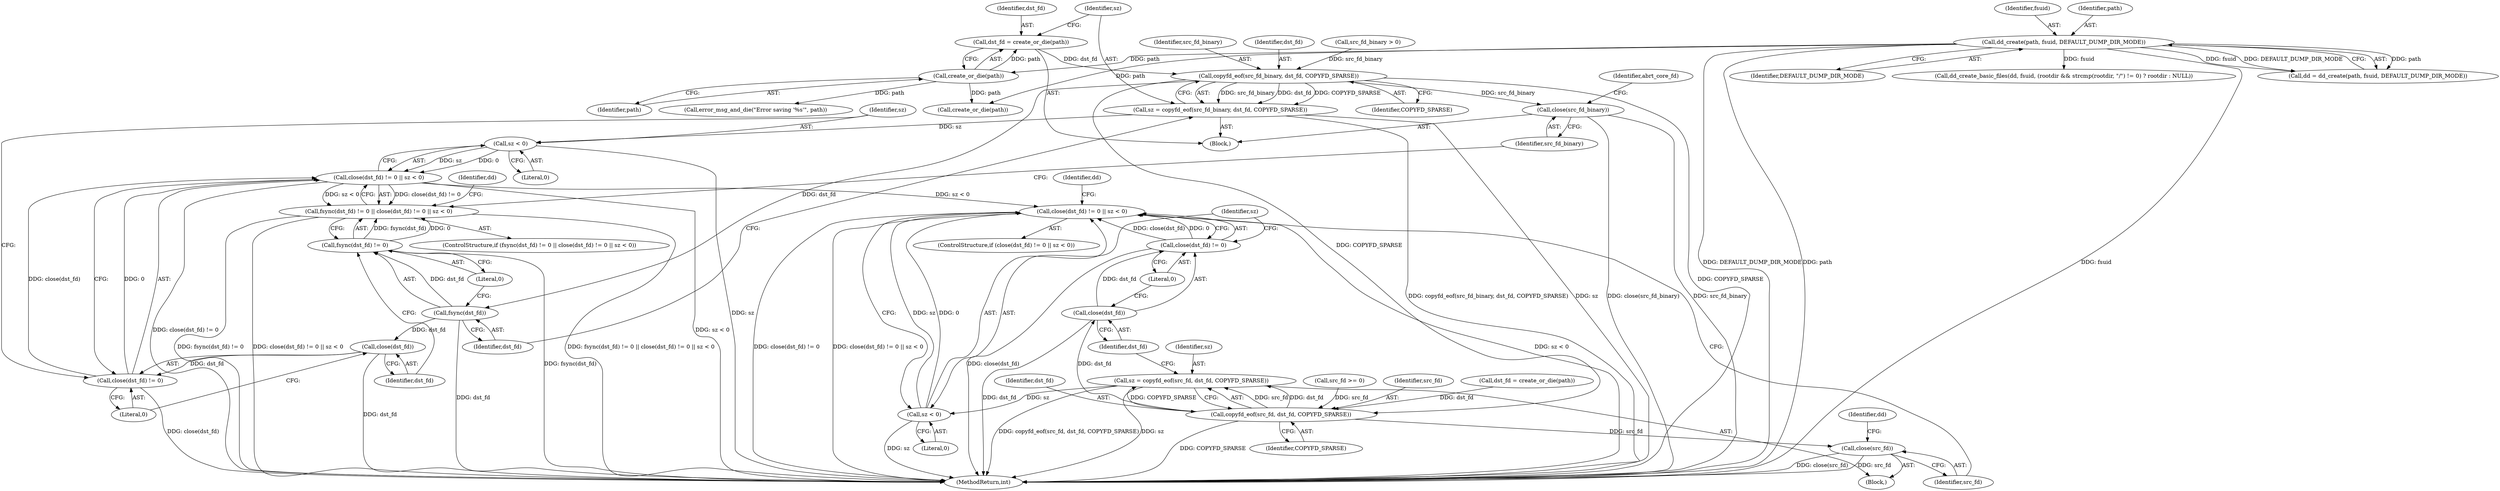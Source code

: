 digraph "0_abrt_4f2c1ddd3e3b81d2d5146b883115371f1cada9f9@API" {
"1000865" [label="(Call,dst_fd = create_or_die(path))"];
"1000867" [label="(Call,create_or_die(path))"];
"1000618" [label="(Call,dd_create(path, fsuid, DEFAULT_DUMP_DIR_MODE))"];
"1000872" [label="(Call,copyfd_eof(src_fd_binary, dst_fd, COPYFD_SPARSE))"];
"1000870" [label="(Call,sz = copyfd_eof(src_fd_binary, dst_fd, COPYFD_SPARSE))"];
"1000887" [label="(Call,sz < 0)"];
"1000882" [label="(Call,close(dst_fd) != 0 || sz < 0)"];
"1000877" [label="(Call,fsync(dst_fd) != 0 || close(dst_fd) != 0 || sz < 0)"];
"1001029" [label="(Call,close(dst_fd) != 0 || sz < 0)"];
"1000879" [label="(Call,fsync(dst_fd))"];
"1000878" [label="(Call,fsync(dst_fd) != 0)"];
"1000884" [label="(Call,close(dst_fd))"];
"1000883" [label="(Call,close(dst_fd) != 0)"];
"1000896" [label="(Call,close(src_fd_binary))"];
"1001024" [label="(Call,copyfd_eof(src_fd, dst_fd, COPYFD_SPARSE))"];
"1001022" [label="(Call,sz = copyfd_eof(src_fd, dst_fd, COPYFD_SPARSE))"];
"1001034" [label="(Call,sz < 0)"];
"1001031" [label="(Call,close(dst_fd))"];
"1001030" [label="(Call,close(dst_fd) != 0)"];
"1001043" [label="(Call,close(src_fd))"];
"1000889" [label="(Literal,0)"];
"1000881" [label="(Literal,0)"];
"1001033" [label="(Literal,0)"];
"1000882" [label="(Call,close(dst_fd) != 0 || sz < 0)"];
"1000618" [label="(Call,dd_create(path, fsuid, DEFAULT_DUMP_DIR_MODE))"];
"1000630" [label="(Call,dd_create_basic_files(dd, fsuid, (rootdir && strcmp(rootdir, \"/\") != 0) ? rootdir : NULL))"];
"1000896" [label="(Call,close(src_fd_binary))"];
"1001039" [label="(Identifier,dd)"];
"1000885" [label="(Identifier,dst_fd)"];
"1001043" [label="(Call,close(src_fd))"];
"1001007" [label="(Call,src_fd >= 0)"];
"1000878" [label="(Call,fsync(dst_fd) != 0)"];
"1000892" [label="(Identifier,dd)"];
"1000616" [label="(Call,dd = dd_create(path, fsuid, DEFAULT_DUMP_DIR_MODE))"];
"1000886" [label="(Literal,0)"];
"1000873" [label="(Identifier,src_fd_binary)"];
"1001025" [label="(Identifier,src_fd)"];
"1000863" [label="(Block,)"];
"1001017" [label="(Call,dst_fd = create_or_die(path))"];
"1001034" [label="(Call,sz < 0)"];
"1000884" [label="(Call,close(dst_fd))"];
"1001010" [label="(Block,)"];
"1001029" [label="(Call,close(dst_fd) != 0 || sz < 0)"];
"1001044" [label="(Identifier,src_fd)"];
"1000621" [label="(Identifier,DEFAULT_DUMP_DIR_MODE)"];
"1001032" [label="(Identifier,dst_fd)"];
"1001026" [label="(Identifier,dst_fd)"];
"1000887" [label="(Call,sz < 0)"];
"1001030" [label="(Call,close(dst_fd) != 0)"];
"1000871" [label="(Identifier,sz)"];
"1001027" [label="(Identifier,COPYFD_SPARSE)"];
"1000867" [label="(Call,create_or_die(path))"];
"1000888" [label="(Identifier,sz)"];
"1000619" [label="(Identifier,path)"];
"1000620" [label="(Identifier,fsuid)"];
"1000872" [label="(Call,copyfd_eof(src_fd_binary, dst_fd, COPYFD_SPARSE))"];
"1001046" [label="(Identifier,dd)"];
"1001023" [label="(Identifier,sz)"];
"1000900" [label="(Identifier,abrt_core_fd)"];
"1000874" [label="(Identifier,dst_fd)"];
"1001028" [label="(ControlStructure,if (close(dst_fd) != 0 || sz < 0))"];
"1001024" [label="(Call,copyfd_eof(src_fd, dst_fd, COPYFD_SPARSE))"];
"1001022" [label="(Call,sz = copyfd_eof(src_fd, dst_fd, COPYFD_SPARSE))"];
"1001036" [label="(Literal,0)"];
"1000879" [label="(Call,fsync(dst_fd))"];
"1000870" [label="(Call,sz = copyfd_eof(src_fd_binary, dst_fd, COPYFD_SPARSE))"];
"1000860" [label="(Call,src_fd_binary > 0)"];
"1000893" [label="(Call,error_msg_and_die(\"Error saving '%s'\", path))"];
"1001180" [label="(MethodReturn,int)"];
"1000868" [label="(Identifier,path)"];
"1000901" [label="(Call,create_or_die(path))"];
"1000865" [label="(Call,dst_fd = create_or_die(path))"];
"1000880" [label="(Identifier,dst_fd)"];
"1000877" [label="(Call,fsync(dst_fd) != 0 || close(dst_fd) != 0 || sz < 0)"];
"1000876" [label="(ControlStructure,if (fsync(dst_fd) != 0 || close(dst_fd) != 0 || sz < 0))"];
"1000897" [label="(Identifier,src_fd_binary)"];
"1001035" [label="(Identifier,sz)"];
"1001031" [label="(Call,close(dst_fd))"];
"1000866" [label="(Identifier,dst_fd)"];
"1000883" [label="(Call,close(dst_fd) != 0)"];
"1000875" [label="(Identifier,COPYFD_SPARSE)"];
"1000865" -> "1000863"  [label="AST: "];
"1000865" -> "1000867"  [label="CFG: "];
"1000866" -> "1000865"  [label="AST: "];
"1000867" -> "1000865"  [label="AST: "];
"1000871" -> "1000865"  [label="CFG: "];
"1000867" -> "1000865"  [label="DDG: path"];
"1000865" -> "1000872"  [label="DDG: dst_fd"];
"1000867" -> "1000868"  [label="CFG: "];
"1000868" -> "1000867"  [label="AST: "];
"1000618" -> "1000867"  [label="DDG: path"];
"1000867" -> "1000893"  [label="DDG: path"];
"1000867" -> "1000901"  [label="DDG: path"];
"1000618" -> "1000616"  [label="AST: "];
"1000618" -> "1000621"  [label="CFG: "];
"1000619" -> "1000618"  [label="AST: "];
"1000620" -> "1000618"  [label="AST: "];
"1000621" -> "1000618"  [label="AST: "];
"1000616" -> "1000618"  [label="CFG: "];
"1000618" -> "1001180"  [label="DDG: DEFAULT_DUMP_DIR_MODE"];
"1000618" -> "1001180"  [label="DDG: path"];
"1000618" -> "1001180"  [label="DDG: fsuid"];
"1000618" -> "1000616"  [label="DDG: path"];
"1000618" -> "1000616"  [label="DDG: fsuid"];
"1000618" -> "1000616"  [label="DDG: DEFAULT_DUMP_DIR_MODE"];
"1000618" -> "1000630"  [label="DDG: fsuid"];
"1000618" -> "1000901"  [label="DDG: path"];
"1000872" -> "1000870"  [label="AST: "];
"1000872" -> "1000875"  [label="CFG: "];
"1000873" -> "1000872"  [label="AST: "];
"1000874" -> "1000872"  [label="AST: "];
"1000875" -> "1000872"  [label="AST: "];
"1000870" -> "1000872"  [label="CFG: "];
"1000872" -> "1001180"  [label="DDG: COPYFD_SPARSE"];
"1000872" -> "1000870"  [label="DDG: src_fd_binary"];
"1000872" -> "1000870"  [label="DDG: dst_fd"];
"1000872" -> "1000870"  [label="DDG: COPYFD_SPARSE"];
"1000860" -> "1000872"  [label="DDG: src_fd_binary"];
"1000872" -> "1000879"  [label="DDG: dst_fd"];
"1000872" -> "1000896"  [label="DDG: src_fd_binary"];
"1000872" -> "1001024"  [label="DDG: COPYFD_SPARSE"];
"1000870" -> "1000863"  [label="AST: "];
"1000871" -> "1000870"  [label="AST: "];
"1000880" -> "1000870"  [label="CFG: "];
"1000870" -> "1001180"  [label="DDG: copyfd_eof(src_fd_binary, dst_fd, COPYFD_SPARSE)"];
"1000870" -> "1001180"  [label="DDG: sz"];
"1000870" -> "1000887"  [label="DDG: sz"];
"1000887" -> "1000882"  [label="AST: "];
"1000887" -> "1000889"  [label="CFG: "];
"1000888" -> "1000887"  [label="AST: "];
"1000889" -> "1000887"  [label="AST: "];
"1000882" -> "1000887"  [label="CFG: "];
"1000887" -> "1001180"  [label="DDG: sz"];
"1000887" -> "1000882"  [label="DDG: sz"];
"1000887" -> "1000882"  [label="DDG: 0"];
"1000882" -> "1000877"  [label="AST: "];
"1000882" -> "1000883"  [label="CFG: "];
"1000883" -> "1000882"  [label="AST: "];
"1000877" -> "1000882"  [label="CFG: "];
"1000882" -> "1001180"  [label="DDG: close(dst_fd) != 0"];
"1000882" -> "1001180"  [label="DDG: sz < 0"];
"1000882" -> "1000877"  [label="DDG: close(dst_fd) != 0"];
"1000882" -> "1000877"  [label="DDG: sz < 0"];
"1000883" -> "1000882"  [label="DDG: close(dst_fd)"];
"1000883" -> "1000882"  [label="DDG: 0"];
"1000882" -> "1001029"  [label="DDG: sz < 0"];
"1000877" -> "1000876"  [label="AST: "];
"1000877" -> "1000878"  [label="CFG: "];
"1000878" -> "1000877"  [label="AST: "];
"1000892" -> "1000877"  [label="CFG: "];
"1000897" -> "1000877"  [label="CFG: "];
"1000877" -> "1001180"  [label="DDG: fsync(dst_fd) != 0"];
"1000877" -> "1001180"  [label="DDG: close(dst_fd) != 0 || sz < 0"];
"1000877" -> "1001180"  [label="DDG: fsync(dst_fd) != 0 || close(dst_fd) != 0 || sz < 0"];
"1000878" -> "1000877"  [label="DDG: fsync(dst_fd)"];
"1000878" -> "1000877"  [label="DDG: 0"];
"1001029" -> "1001028"  [label="AST: "];
"1001029" -> "1001030"  [label="CFG: "];
"1001029" -> "1001034"  [label="CFG: "];
"1001030" -> "1001029"  [label="AST: "];
"1001034" -> "1001029"  [label="AST: "];
"1001039" -> "1001029"  [label="CFG: "];
"1001044" -> "1001029"  [label="CFG: "];
"1001029" -> "1001180"  [label="DDG: close(dst_fd) != 0"];
"1001029" -> "1001180"  [label="DDG: close(dst_fd) != 0 || sz < 0"];
"1001029" -> "1001180"  [label="DDG: sz < 0"];
"1001030" -> "1001029"  [label="DDG: close(dst_fd)"];
"1001030" -> "1001029"  [label="DDG: 0"];
"1001034" -> "1001029"  [label="DDG: sz"];
"1001034" -> "1001029"  [label="DDG: 0"];
"1000879" -> "1000878"  [label="AST: "];
"1000879" -> "1000880"  [label="CFG: "];
"1000880" -> "1000879"  [label="AST: "];
"1000881" -> "1000879"  [label="CFG: "];
"1000879" -> "1001180"  [label="DDG: dst_fd"];
"1000879" -> "1000878"  [label="DDG: dst_fd"];
"1000879" -> "1000884"  [label="DDG: dst_fd"];
"1000878" -> "1000881"  [label="CFG: "];
"1000881" -> "1000878"  [label="AST: "];
"1000885" -> "1000878"  [label="CFG: "];
"1000878" -> "1001180"  [label="DDG: fsync(dst_fd)"];
"1000884" -> "1000883"  [label="AST: "];
"1000884" -> "1000885"  [label="CFG: "];
"1000885" -> "1000884"  [label="AST: "];
"1000886" -> "1000884"  [label="CFG: "];
"1000884" -> "1001180"  [label="DDG: dst_fd"];
"1000884" -> "1000883"  [label="DDG: dst_fd"];
"1000883" -> "1000886"  [label="CFG: "];
"1000886" -> "1000883"  [label="AST: "];
"1000888" -> "1000883"  [label="CFG: "];
"1000883" -> "1001180"  [label="DDG: close(dst_fd)"];
"1000896" -> "1000863"  [label="AST: "];
"1000896" -> "1000897"  [label="CFG: "];
"1000897" -> "1000896"  [label="AST: "];
"1000900" -> "1000896"  [label="CFG: "];
"1000896" -> "1001180"  [label="DDG: src_fd_binary"];
"1000896" -> "1001180"  [label="DDG: close(src_fd_binary)"];
"1001024" -> "1001022"  [label="AST: "];
"1001024" -> "1001027"  [label="CFG: "];
"1001025" -> "1001024"  [label="AST: "];
"1001026" -> "1001024"  [label="AST: "];
"1001027" -> "1001024"  [label="AST: "];
"1001022" -> "1001024"  [label="CFG: "];
"1001024" -> "1001180"  [label="DDG: COPYFD_SPARSE"];
"1001024" -> "1001022"  [label="DDG: src_fd"];
"1001024" -> "1001022"  [label="DDG: dst_fd"];
"1001024" -> "1001022"  [label="DDG: COPYFD_SPARSE"];
"1001007" -> "1001024"  [label="DDG: src_fd"];
"1001017" -> "1001024"  [label="DDG: dst_fd"];
"1001024" -> "1001031"  [label="DDG: dst_fd"];
"1001024" -> "1001043"  [label="DDG: src_fd"];
"1001022" -> "1001010"  [label="AST: "];
"1001023" -> "1001022"  [label="AST: "];
"1001032" -> "1001022"  [label="CFG: "];
"1001022" -> "1001180"  [label="DDG: copyfd_eof(src_fd, dst_fd, COPYFD_SPARSE)"];
"1001022" -> "1001180"  [label="DDG: sz"];
"1001022" -> "1001034"  [label="DDG: sz"];
"1001034" -> "1001036"  [label="CFG: "];
"1001035" -> "1001034"  [label="AST: "];
"1001036" -> "1001034"  [label="AST: "];
"1001034" -> "1001180"  [label="DDG: sz"];
"1001031" -> "1001030"  [label="AST: "];
"1001031" -> "1001032"  [label="CFG: "];
"1001032" -> "1001031"  [label="AST: "];
"1001033" -> "1001031"  [label="CFG: "];
"1001031" -> "1001180"  [label="DDG: dst_fd"];
"1001031" -> "1001030"  [label="DDG: dst_fd"];
"1001030" -> "1001033"  [label="CFG: "];
"1001033" -> "1001030"  [label="AST: "];
"1001035" -> "1001030"  [label="CFG: "];
"1001030" -> "1001180"  [label="DDG: close(dst_fd)"];
"1001043" -> "1001010"  [label="AST: "];
"1001043" -> "1001044"  [label="CFG: "];
"1001044" -> "1001043"  [label="AST: "];
"1001046" -> "1001043"  [label="CFG: "];
"1001043" -> "1001180"  [label="DDG: src_fd"];
"1001043" -> "1001180"  [label="DDG: close(src_fd)"];
}
